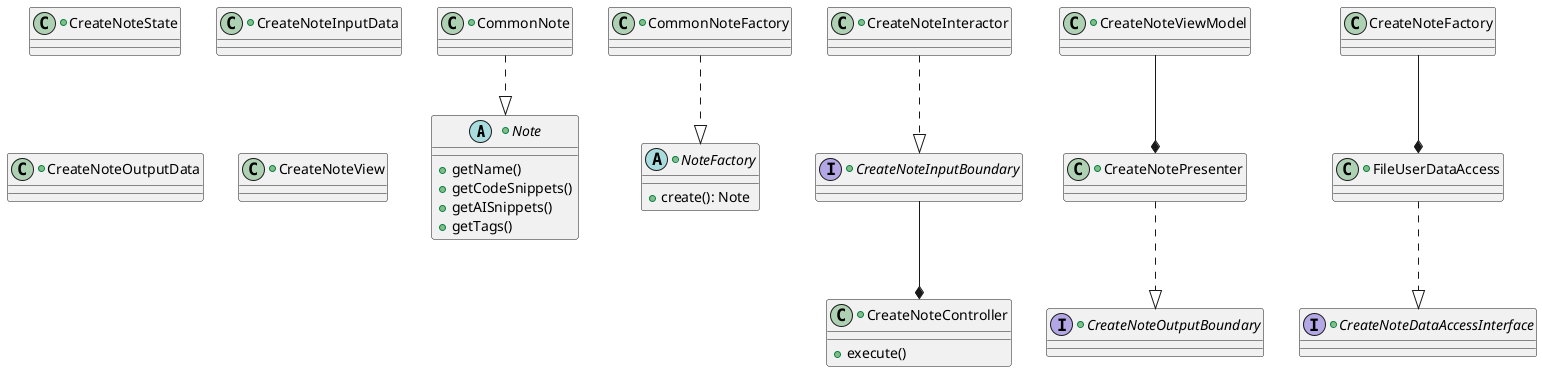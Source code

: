 @startuml
'https://plantuml.com/sequence-diagram


+abstract class Note {

+getName()
+getCodeSnippets()
+getAISnippets()
+getTags()

}

+abstract class NoteFactory {

+create(): Note
}

+class CommonNote {

}

+class CommonNoteFactory {
}

+class CreateNoteController {

+execute()
}

+class CreateNotePresenter {
}

+class CreateNoteState {
}

+class CreateNoteViewModel {
}

+interface CreateNoteInputBoundary {
}

+class CreateNoteInputData {
}

+class CreateNoteInteractor {
}

+interface CreateNoteOutputBoundary {
}

+class CreateNoteOutputData {
}

+interface CreateNoteDataAccessInterface {
}

+class CreateNoteView {
}

+class FileUserDataAccess {
}

CommonNote ..|> Note
CommonNoteFactory ..|> NoteFactory
CreateNoteInteractor ..|> CreateNoteInputBoundary
CreateNotePresenter ..|> CreateNoteOutputBoundary
FileUserDataAccess ..|> CreateNoteDataAccessInterface
CreateNoteFactory --* FileUserDataAccess
CreateNoteInputBoundary --* CreateNoteController
CreateNoteViewModel --* CreateNotePresenter

@enduml
